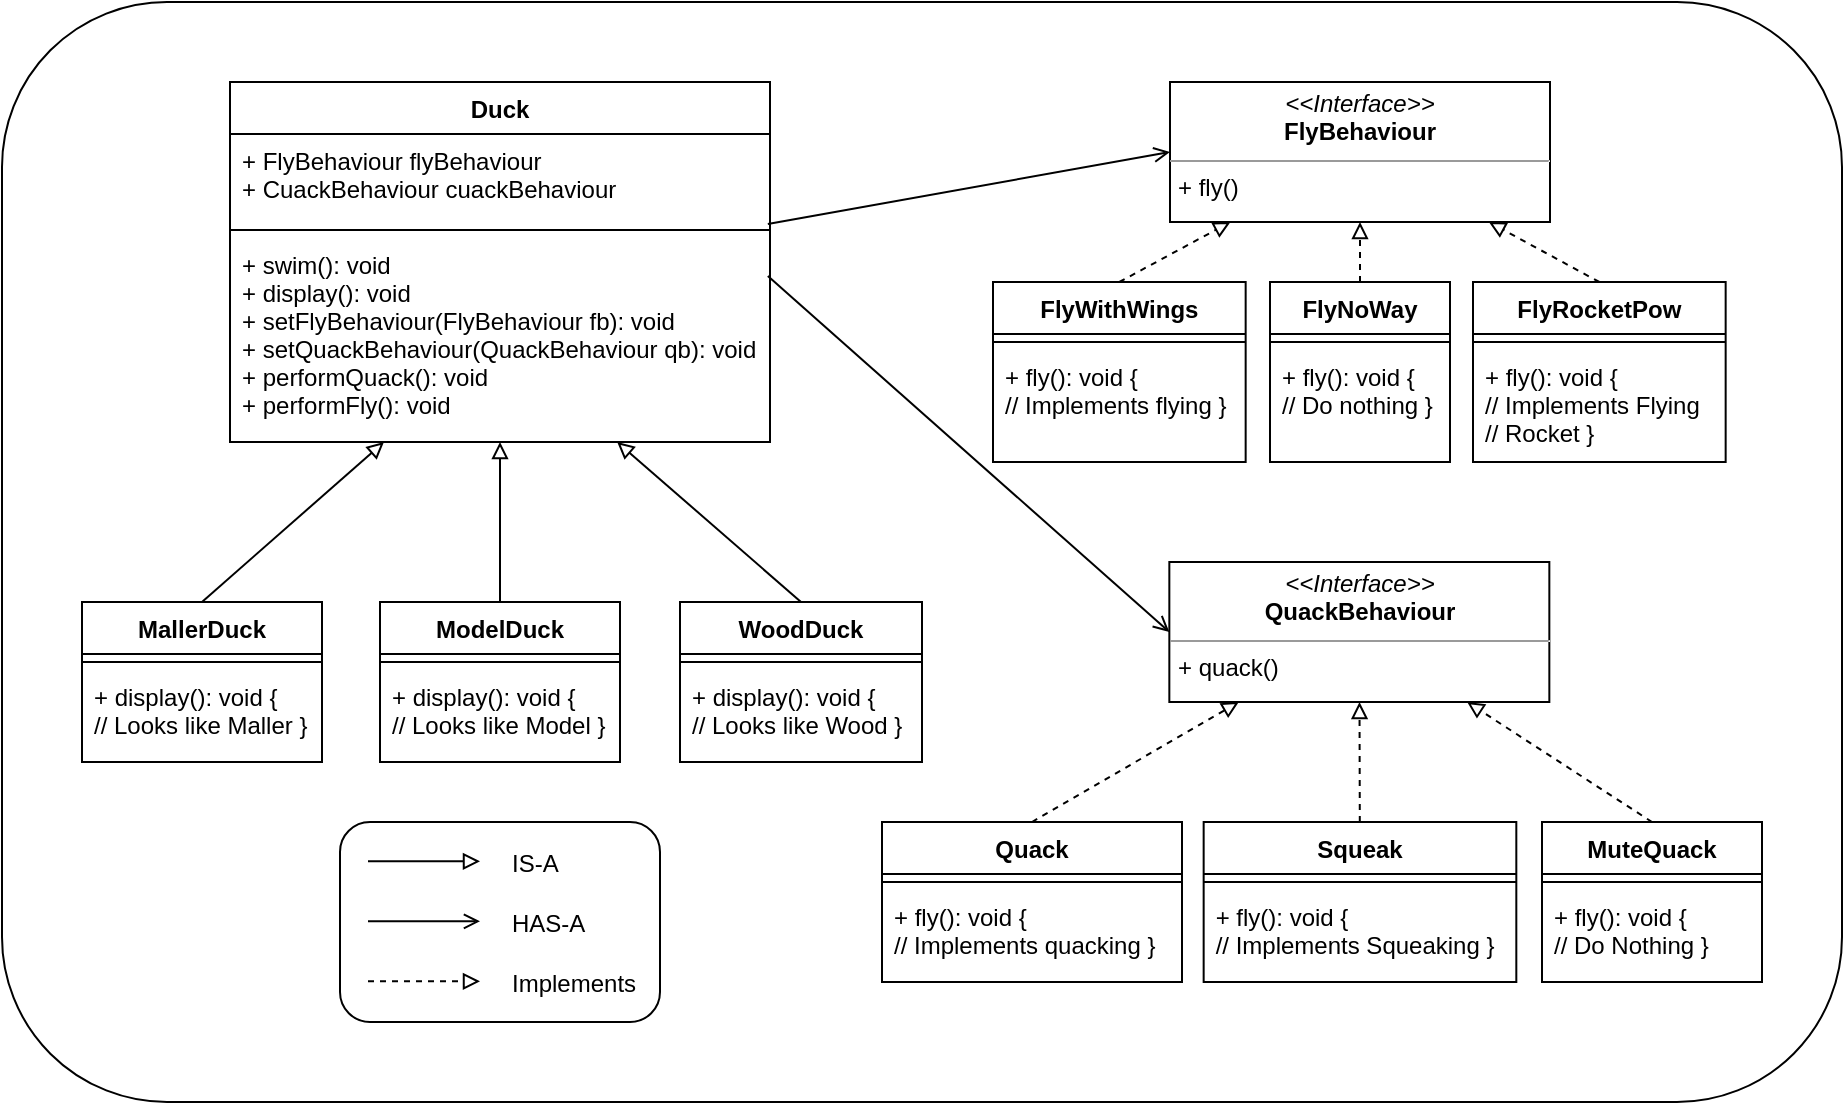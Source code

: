 <mxfile version="15.5.4" type="device"><diagram name="Page-1" id="c4acf3e9-155e-7222-9cf6-157b1a14988f"><mxGraphModel dx="1892" dy="1114" grid="1" gridSize="10" guides="1" tooltips="1" connect="1" arrows="1" fold="1" page="1" pageScale="1" pageWidth="3300" pageHeight="4681" background="none" math="0" shadow="0"><root><mxCell id="0"/><mxCell id="1" parent="0"/><mxCell id="5d2195bd80daf111-18" value="&lt;p style=&quot;margin: 0px ; margin-top: 4px ; text-align: center&quot;&gt;&lt;i&gt;&amp;lt;&amp;lt;Interface&amp;gt;&amp;gt;&lt;/i&gt;&lt;br&gt;&lt;b&gt;FlyBehaviour&lt;/b&gt;&lt;/p&gt;&lt;hr size=&quot;1&quot;&gt;&lt;p style=&quot;margin: 0px ; margin-left: 4px&quot;&gt;+ fly()&lt;br&gt;&lt;/p&gt;" style="verticalAlign=top;align=left;overflow=fill;fontSize=12;fontFamily=Helvetica;html=1;rounded=0;shadow=0;comic=0;labelBackgroundColor=none;strokeWidth=1" parent="1" vertex="1"><mxGeometry x="664" y="120" width="190" height="70" as="geometry"/></mxCell><mxCell id="U17ZXLi2iTOj9lLXLczq-2" value="Duck" style="swimlane;fontStyle=1;align=center;verticalAlign=top;childLayout=stackLayout;horizontal=1;startSize=26;horizontalStack=0;resizeParent=1;resizeParentMax=0;resizeLast=0;collapsible=1;marginBottom=0;" parent="1" vertex="1"><mxGeometry x="194" y="120" width="270" height="180" as="geometry"/></mxCell><mxCell id="U17ZXLi2iTOj9lLXLczq-3" value="+ FlyBehaviour flyBehaviour&#10;+ CuackBehaviour cuackBehaviour" style="text;strokeColor=none;fillColor=none;align=left;verticalAlign=top;spacingLeft=4;spacingRight=4;overflow=hidden;rotatable=0;points=[[0,0.5],[1,0.5]];portConstraint=eastwest;" parent="U17ZXLi2iTOj9lLXLczq-2" vertex="1"><mxGeometry y="26" width="270" height="44" as="geometry"/></mxCell><mxCell id="U17ZXLi2iTOj9lLXLczq-4" value="" style="line;strokeWidth=1;fillColor=none;align=left;verticalAlign=middle;spacingTop=-1;spacingLeft=3;spacingRight=3;rotatable=0;labelPosition=right;points=[];portConstraint=eastwest;" parent="U17ZXLi2iTOj9lLXLczq-2" vertex="1"><mxGeometry y="70" width="270" height="8" as="geometry"/></mxCell><mxCell id="U17ZXLi2iTOj9lLXLczq-5" value="+ swim(): void&#10;+ display(): void&#10;+ setFlyBehaviour(FlyBehaviour fb): void&#10;+ setQuackBehaviour(QuackBehaviour qb): void&#10;+ performQuack(): void&#10;+ performFly(): void" style="text;strokeColor=none;fillColor=none;align=left;verticalAlign=top;spacingLeft=4;spacingRight=4;overflow=hidden;rotatable=0;points=[[0,0.5],[1,0.5]];portConstraint=eastwest;" parent="U17ZXLi2iTOj9lLXLczq-2" vertex="1"><mxGeometry y="78" width="270" height="102" as="geometry"/></mxCell><mxCell id="U17ZXLi2iTOj9lLXLczq-6" style="edgeStyle=orthogonalEdgeStyle;rounded=0;orthogonalLoop=1;jettySize=auto;html=1;exitX=1;exitY=0.5;exitDx=0;exitDy=0;" parent="U17ZXLi2iTOj9lLXLczq-2" source="U17ZXLi2iTOj9lLXLczq-3" target="U17ZXLi2iTOj9lLXLczq-3" edge="1"><mxGeometry relative="1" as="geometry"/></mxCell><mxCell id="U17ZXLi2iTOj9lLXLczq-7" value="&lt;p style=&quot;margin: 0px ; margin-top: 4px ; text-align: center&quot;&gt;&lt;i&gt;&amp;lt;&amp;lt;Interface&amp;gt;&amp;gt;&lt;/i&gt;&lt;br&gt;&lt;b&gt;QuackBehaviour&lt;/b&gt;&lt;/p&gt;&lt;hr size=&quot;1&quot;&gt;&lt;p style=&quot;margin: 0px ; margin-left: 4px&quot;&gt;+ quack()&lt;br&gt;&lt;/p&gt;" style="verticalAlign=top;align=left;overflow=fill;fontSize=12;fontFamily=Helvetica;html=1;rounded=0;shadow=0;comic=0;labelBackgroundColor=none;strokeWidth=1" parent="1" vertex="1"><mxGeometry x="663.67" y="360" width="190" height="70" as="geometry"/></mxCell><mxCell id="kAT2QOS1m11v95usj7QP-1" value="MallerDuck" style="swimlane;fontStyle=1;align=center;verticalAlign=top;childLayout=stackLayout;horizontal=1;startSize=26;horizontalStack=0;resizeParent=1;resizeParentMax=0;resizeLast=0;collapsible=1;marginBottom=0;" parent="1" vertex="1"><mxGeometry x="120" y="380" width="120" height="80" as="geometry"/></mxCell><mxCell id="kAT2QOS1m11v95usj7QP-3" value="" style="line;strokeWidth=1;fillColor=none;align=left;verticalAlign=middle;spacingTop=-1;spacingLeft=3;spacingRight=3;rotatable=0;labelPosition=right;points=[];portConstraint=eastwest;" parent="kAT2QOS1m11v95usj7QP-1" vertex="1"><mxGeometry y="26" width="120" height="8" as="geometry"/></mxCell><mxCell id="kAT2QOS1m11v95usj7QP-4" value="+ display(): void {&#10;// Looks like Maller }" style="text;strokeColor=none;fillColor=none;align=left;verticalAlign=top;spacingLeft=4;spacingRight=4;overflow=hidden;rotatable=0;points=[[0,0.5],[1,0.5]];portConstraint=eastwest;" parent="kAT2QOS1m11v95usj7QP-1" vertex="1"><mxGeometry y="34" width="120" height="46" as="geometry"/></mxCell><mxCell id="kAT2QOS1m11v95usj7QP-5" style="edgeStyle=orthogonalEdgeStyle;rounded=0;orthogonalLoop=1;jettySize=auto;html=1;exitX=1;exitY=0.5;exitDx=0;exitDy=0;" parent="kAT2QOS1m11v95usj7QP-1" edge="1"><mxGeometry relative="1" as="geometry"><mxPoint x="230" y="48" as="sourcePoint"/><mxPoint x="230" y="48" as="targetPoint"/></mxGeometry></mxCell><mxCell id="kAT2QOS1m11v95usj7QP-6" value="ModelDuck" style="swimlane;fontStyle=1;align=center;verticalAlign=top;childLayout=stackLayout;horizontal=1;startSize=26;horizontalStack=0;resizeParent=1;resizeParentMax=0;resizeLast=0;collapsible=1;marginBottom=0;" parent="1" vertex="1"><mxGeometry x="269" y="380" width="120" height="80" as="geometry"/></mxCell><mxCell id="kAT2QOS1m11v95usj7QP-8" value="" style="line;strokeWidth=1;fillColor=none;align=left;verticalAlign=middle;spacingTop=-1;spacingLeft=3;spacingRight=3;rotatable=0;labelPosition=right;points=[];portConstraint=eastwest;" parent="kAT2QOS1m11v95usj7QP-6" vertex="1"><mxGeometry y="26" width="120" height="8" as="geometry"/></mxCell><mxCell id="kAT2QOS1m11v95usj7QP-9" value="+ display(): void {&#10;// Looks like Model }&#10;" style="text;strokeColor=none;fillColor=none;align=left;verticalAlign=top;spacingLeft=4;spacingRight=4;overflow=hidden;rotatable=0;points=[[0,0.5],[1,0.5]];portConstraint=eastwest;" parent="kAT2QOS1m11v95usj7QP-6" vertex="1"><mxGeometry y="34" width="120" height="46" as="geometry"/></mxCell><mxCell id="kAT2QOS1m11v95usj7QP-10" style="edgeStyle=orthogonalEdgeStyle;rounded=0;orthogonalLoop=1;jettySize=auto;html=1;exitX=1;exitY=0.5;exitDx=0;exitDy=0;" parent="kAT2QOS1m11v95usj7QP-6" edge="1"><mxGeometry relative="1" as="geometry"><mxPoint x="230" y="48" as="sourcePoint"/><mxPoint x="230" y="48" as="targetPoint"/></mxGeometry></mxCell><mxCell id="kAT2QOS1m11v95usj7QP-16" value="WoodDuck" style="swimlane;fontStyle=1;align=center;verticalAlign=top;childLayout=stackLayout;horizontal=1;startSize=26;horizontalStack=0;resizeParent=1;resizeParentMax=0;resizeLast=0;collapsible=1;marginBottom=0;" parent="1" vertex="1"><mxGeometry x="419" y="380" width="121" height="80" as="geometry"/></mxCell><mxCell id="kAT2QOS1m11v95usj7QP-17" value="" style="line;strokeWidth=1;fillColor=none;align=left;verticalAlign=middle;spacingTop=-1;spacingLeft=3;spacingRight=3;rotatable=0;labelPosition=right;points=[];portConstraint=eastwest;" parent="kAT2QOS1m11v95usj7QP-16" vertex="1"><mxGeometry y="26" width="121" height="8" as="geometry"/></mxCell><mxCell id="kAT2QOS1m11v95usj7QP-18" value="+ display(): void {&#10;// Looks like Wood }&#10;" style="text;strokeColor=none;fillColor=none;align=left;verticalAlign=top;spacingLeft=4;spacingRight=4;overflow=hidden;rotatable=0;points=[[0,0.5],[1,0.5]];portConstraint=eastwest;" parent="kAT2QOS1m11v95usj7QP-16" vertex="1"><mxGeometry y="34" width="121" height="46" as="geometry"/></mxCell><mxCell id="kAT2QOS1m11v95usj7QP-19" style="edgeStyle=orthogonalEdgeStyle;rounded=0;orthogonalLoop=1;jettySize=auto;html=1;exitX=1;exitY=0.5;exitDx=0;exitDy=0;" parent="kAT2QOS1m11v95usj7QP-16" edge="1"><mxGeometry relative="1" as="geometry"><mxPoint x="230" y="48" as="sourcePoint"/><mxPoint x="230" y="48" as="targetPoint"/></mxGeometry></mxCell><mxCell id="kAT2QOS1m11v95usj7QP-20" value="" style="endArrow=open;html=1;rounded=0;entryX=0;entryY=0.5;entryDx=0;entryDy=0;exitX=0.996;exitY=1.023;exitDx=0;exitDy=0;exitPerimeter=0;endFill=0;" parent="1" source="U17ZXLi2iTOj9lLXLczq-3" target="5d2195bd80daf111-18" edge="1"><mxGeometry width="50" height="50" relative="1" as="geometry"><mxPoint x="484" y="370" as="sourcePoint"/><mxPoint x="534" y="320" as="targetPoint"/></mxGeometry></mxCell><mxCell id="kAT2QOS1m11v95usj7QP-21" value="" style="endArrow=open;html=1;rounded=0;entryX=0;entryY=0.5;entryDx=0;entryDy=0;exitX=0.996;exitY=0.186;exitDx=0;exitDy=0;exitPerimeter=0;endFill=0;" parent="1" source="U17ZXLi2iTOj9lLXLczq-5" target="U17ZXLi2iTOj9lLXLczq-7" edge="1"><mxGeometry width="50" height="50" relative="1" as="geometry"><mxPoint x="464" y="190" as="sourcePoint"/><mxPoint x="704" y="165" as="targetPoint"/></mxGeometry></mxCell><mxCell id="kAT2QOS1m11v95usj7QP-22" value="" style="endArrow=block;html=1;rounded=0;exitX=0.5;exitY=0;exitDx=0;exitDy=0;endFill=0;" parent="1" source="kAT2QOS1m11v95usj7QP-1" target="U17ZXLi2iTOj9lLXLczq-5" edge="1"><mxGeometry width="50" height="50" relative="1" as="geometry"><mxPoint x="384" y="360" as="sourcePoint"/><mxPoint x="434" y="310" as="targetPoint"/></mxGeometry></mxCell><mxCell id="kAT2QOS1m11v95usj7QP-23" value="" style="endArrow=block;html=1;rounded=0;exitX=0.5;exitY=0;exitDx=0;exitDy=0;endFill=0;" parent="1" source="kAT2QOS1m11v95usj7QP-6" target="U17ZXLi2iTOj9lLXLczq-5" edge="1"><mxGeometry width="50" height="50" relative="1" as="geometry"><mxPoint x="214" y="390" as="sourcePoint"/><mxPoint x="334" y="300" as="targetPoint"/></mxGeometry></mxCell><mxCell id="kAT2QOS1m11v95usj7QP-24" value="" style="endArrow=block;html=1;rounded=0;exitX=0.5;exitY=0;exitDx=0;exitDy=0;endFill=0;" parent="1" source="kAT2QOS1m11v95usj7QP-16" target="U17ZXLi2iTOj9lLXLczq-5" edge="1"><mxGeometry width="50" height="50" relative="1" as="geometry"><mxPoint x="224" y="400" as="sourcePoint"/><mxPoint x="384" y="330" as="targetPoint"/></mxGeometry></mxCell><mxCell id="kAT2QOS1m11v95usj7QP-25" value="FlyWithWings" style="swimlane;fontStyle=1;align=center;verticalAlign=top;childLayout=stackLayout;horizontal=1;startSize=26;horizontalStack=0;resizeParent=1;resizeParentMax=0;resizeLast=0;collapsible=1;marginBottom=0;" parent="1" vertex="1"><mxGeometry x="575.5" y="220" width="126.33" height="90" as="geometry"/></mxCell><mxCell id="kAT2QOS1m11v95usj7QP-26" value="" style="line;strokeWidth=1;fillColor=none;align=left;verticalAlign=middle;spacingTop=-1;spacingLeft=3;spacingRight=3;rotatable=0;labelPosition=right;points=[];portConstraint=eastwest;" parent="kAT2QOS1m11v95usj7QP-25" vertex="1"><mxGeometry y="26" width="126.33" height="8" as="geometry"/></mxCell><mxCell id="kAT2QOS1m11v95usj7QP-27" value="+ fly(): void {&#10;// Implements flying }&#10;" style="text;strokeColor=none;fillColor=none;align=left;verticalAlign=top;spacingLeft=4;spacingRight=4;overflow=hidden;rotatable=0;points=[[0,0.5],[1,0.5]];portConstraint=eastwest;" parent="kAT2QOS1m11v95usj7QP-25" vertex="1"><mxGeometry y="34" width="126.33" height="56" as="geometry"/></mxCell><mxCell id="kAT2QOS1m11v95usj7QP-28" style="edgeStyle=orthogonalEdgeStyle;rounded=0;orthogonalLoop=1;jettySize=auto;html=1;exitX=1;exitY=0.5;exitDx=0;exitDy=0;" parent="kAT2QOS1m11v95usj7QP-25" edge="1"><mxGeometry relative="1" as="geometry"><mxPoint x="230" y="48" as="sourcePoint"/><mxPoint x="230" y="48" as="targetPoint"/></mxGeometry></mxCell><mxCell id="kAT2QOS1m11v95usj7QP-29" value="FlyNoWay" style="swimlane;fontStyle=1;align=center;verticalAlign=top;childLayout=stackLayout;horizontal=1;startSize=26;horizontalStack=0;resizeParent=1;resizeParentMax=0;resizeLast=0;collapsible=1;marginBottom=0;" parent="1" vertex="1"><mxGeometry x="714" y="220" width="90" height="90" as="geometry"/></mxCell><mxCell id="kAT2QOS1m11v95usj7QP-30" value="" style="line;strokeWidth=1;fillColor=none;align=left;verticalAlign=middle;spacingTop=-1;spacingLeft=3;spacingRight=3;rotatable=0;labelPosition=right;points=[];portConstraint=eastwest;" parent="kAT2QOS1m11v95usj7QP-29" vertex="1"><mxGeometry y="26" width="90" height="8" as="geometry"/></mxCell><mxCell id="kAT2QOS1m11v95usj7QP-31" value="+ fly(): void {&#10;// Do nothing }&#10;" style="text;strokeColor=none;fillColor=none;align=left;verticalAlign=top;spacingLeft=4;spacingRight=4;overflow=hidden;rotatable=0;points=[[0,0.5],[1,0.5]];portConstraint=eastwest;" parent="kAT2QOS1m11v95usj7QP-29" vertex="1"><mxGeometry y="34" width="90" height="56" as="geometry"/></mxCell><mxCell id="kAT2QOS1m11v95usj7QP-33" value="FlyRocketPow" style="swimlane;fontStyle=1;align=center;verticalAlign=top;childLayout=stackLayout;horizontal=1;startSize=26;horizontalStack=0;resizeParent=1;resizeParentMax=0;resizeLast=0;collapsible=1;marginBottom=0;" parent="1" vertex="1"><mxGeometry x="815.5" y="220" width="126.33" height="90" as="geometry"/></mxCell><mxCell id="kAT2QOS1m11v95usj7QP-34" value="" style="line;strokeWidth=1;fillColor=none;align=left;verticalAlign=middle;spacingTop=-1;spacingLeft=3;spacingRight=3;rotatable=0;labelPosition=right;points=[];portConstraint=eastwest;" parent="kAT2QOS1m11v95usj7QP-33" vertex="1"><mxGeometry y="26" width="126.33" height="8" as="geometry"/></mxCell><mxCell id="kAT2QOS1m11v95usj7QP-35" value="+ fly(): void {&#10;// Implements Flying &#10;// Rocket }&#10;" style="text;strokeColor=none;fillColor=none;align=left;verticalAlign=top;spacingLeft=4;spacingRight=4;overflow=hidden;rotatable=0;points=[[0,0.5],[1,0.5]];portConstraint=eastwest;" parent="kAT2QOS1m11v95usj7QP-33" vertex="1"><mxGeometry y="34" width="126.33" height="56" as="geometry"/></mxCell><mxCell id="kAT2QOS1m11v95usj7QP-37" value="" style="endArrow=block;html=1;rounded=0;exitX=0.5;exitY=0;exitDx=0;exitDy=0;endFill=0;dashed=1;" parent="1" source="kAT2QOS1m11v95usj7QP-25" target="5d2195bd80daf111-18" edge="1"><mxGeometry width="50" height="50" relative="1" as="geometry"><mxPoint x="644" y="310" as="sourcePoint"/><mxPoint x="694" y="260" as="targetPoint"/></mxGeometry></mxCell><mxCell id="kAT2QOS1m11v95usj7QP-38" value="" style="endArrow=block;html=1;rounded=0;exitX=0.5;exitY=0;exitDx=0;exitDy=0;endFill=0;dashed=1;" parent="1" source="kAT2QOS1m11v95usj7QP-29" target="5d2195bd80daf111-18" edge="1"><mxGeometry width="50" height="50" relative="1" as="geometry"><mxPoint x="648.67" y="240" as="sourcePoint"/><mxPoint x="712.846" y="200" as="targetPoint"/></mxGeometry></mxCell><mxCell id="kAT2QOS1m11v95usj7QP-39" value="" style="endArrow=block;html=1;rounded=0;exitX=0.5;exitY=0;exitDx=0;exitDy=0;dashed=1;endFill=0;" parent="1" source="kAT2QOS1m11v95usj7QP-33" target="5d2195bd80daf111-18" edge="1"><mxGeometry width="50" height="50" relative="1" as="geometry"><mxPoint x="658.67" y="250" as="sourcePoint"/><mxPoint x="722.846" y="210" as="targetPoint"/></mxGeometry></mxCell><mxCell id="kAT2QOS1m11v95usj7QP-40" value="Quack" style="swimlane;fontStyle=1;align=center;verticalAlign=top;childLayout=stackLayout;horizontal=1;startSize=26;horizontalStack=0;resizeParent=1;resizeParentMax=0;resizeLast=0;collapsible=1;marginBottom=0;" parent="1" vertex="1"><mxGeometry x="520" y="490" width="150" height="80" as="geometry"/></mxCell><mxCell id="kAT2QOS1m11v95usj7QP-41" value="" style="line;strokeWidth=1;fillColor=none;align=left;verticalAlign=middle;spacingTop=-1;spacingLeft=3;spacingRight=3;rotatable=0;labelPosition=right;points=[];portConstraint=eastwest;" parent="kAT2QOS1m11v95usj7QP-40" vertex="1"><mxGeometry y="26" width="150" height="8" as="geometry"/></mxCell><mxCell id="kAT2QOS1m11v95usj7QP-42" value="+ fly(): void {&#10;// Implements quacking }&#10;" style="text;strokeColor=none;fillColor=none;align=left;verticalAlign=top;spacingLeft=4;spacingRight=4;overflow=hidden;rotatable=0;points=[[0,0.5],[1,0.5]];portConstraint=eastwest;" parent="kAT2QOS1m11v95usj7QP-40" vertex="1"><mxGeometry y="34" width="150" height="46" as="geometry"/></mxCell><mxCell id="kAT2QOS1m11v95usj7QP-43" style="edgeStyle=orthogonalEdgeStyle;rounded=0;orthogonalLoop=1;jettySize=auto;html=1;exitX=1;exitY=0.5;exitDx=0;exitDy=0;" parent="kAT2QOS1m11v95usj7QP-40" edge="1"><mxGeometry relative="1" as="geometry"><mxPoint x="230" y="48" as="sourcePoint"/><mxPoint x="230" y="48" as="targetPoint"/></mxGeometry></mxCell><mxCell id="kAT2QOS1m11v95usj7QP-44" value="Squeak" style="swimlane;fontStyle=1;align=center;verticalAlign=top;childLayout=stackLayout;horizontal=1;startSize=26;horizontalStack=0;resizeParent=1;resizeParentMax=0;resizeLast=0;collapsible=1;marginBottom=0;" parent="1" vertex="1"><mxGeometry x="680.83" y="490" width="156.33" height="80" as="geometry"/></mxCell><mxCell id="kAT2QOS1m11v95usj7QP-45" value="" style="line;strokeWidth=1;fillColor=none;align=left;verticalAlign=middle;spacingTop=-1;spacingLeft=3;spacingRight=3;rotatable=0;labelPosition=right;points=[];portConstraint=eastwest;" parent="kAT2QOS1m11v95usj7QP-44" vertex="1"><mxGeometry y="26" width="156.33" height="8" as="geometry"/></mxCell><mxCell id="kAT2QOS1m11v95usj7QP-46" value="+ fly(): void {&#10;// Implements Squeaking }&#10;" style="text;strokeColor=none;fillColor=none;align=left;verticalAlign=top;spacingLeft=4;spacingRight=4;overflow=hidden;rotatable=0;points=[[0,0.5],[1,0.5]];portConstraint=eastwest;" parent="kAT2QOS1m11v95usj7QP-44" vertex="1"><mxGeometry y="34" width="156.33" height="46" as="geometry"/></mxCell><mxCell id="kAT2QOS1m11v95usj7QP-47" style="edgeStyle=orthogonalEdgeStyle;rounded=0;orthogonalLoop=1;jettySize=auto;html=1;exitX=1;exitY=0.5;exitDx=0;exitDy=0;" parent="kAT2QOS1m11v95usj7QP-44" edge="1"><mxGeometry relative="1" as="geometry"><mxPoint x="230" y="48" as="sourcePoint"/><mxPoint x="230" y="48" as="targetPoint"/></mxGeometry></mxCell><mxCell id="kAT2QOS1m11v95usj7QP-48" value="MuteQuack" style="swimlane;fontStyle=1;align=center;verticalAlign=top;childLayout=stackLayout;horizontal=1;startSize=26;horizontalStack=0;resizeParent=1;resizeParentMax=0;resizeLast=0;collapsible=1;marginBottom=0;" parent="1" vertex="1"><mxGeometry x="850" y="490" width="110" height="80" as="geometry"/></mxCell><mxCell id="kAT2QOS1m11v95usj7QP-49" value="" style="line;strokeWidth=1;fillColor=none;align=left;verticalAlign=middle;spacingTop=-1;spacingLeft=3;spacingRight=3;rotatable=0;labelPosition=right;points=[];portConstraint=eastwest;" parent="kAT2QOS1m11v95usj7QP-48" vertex="1"><mxGeometry y="26" width="110" height="8" as="geometry"/></mxCell><mxCell id="kAT2QOS1m11v95usj7QP-50" value="+ fly(): void {&#10;// Do Nothing }&#10;" style="text;strokeColor=none;fillColor=none;align=left;verticalAlign=top;spacingLeft=4;spacingRight=4;overflow=hidden;rotatable=0;points=[[0,0.5],[1,0.5]];portConstraint=eastwest;" parent="kAT2QOS1m11v95usj7QP-48" vertex="1"><mxGeometry y="34" width="110" height="46" as="geometry"/></mxCell><mxCell id="kAT2QOS1m11v95usj7QP-52" value="" style="endArrow=block;html=1;rounded=0;exitX=0.5;exitY=0;exitDx=0;exitDy=0;dashed=1;endFill=0;" parent="1" source="kAT2QOS1m11v95usj7QP-48" target="U17ZXLi2iTOj9lLXLczq-7" edge="1"><mxGeometry width="50" height="50" relative="1" as="geometry"><mxPoint x="888.67" y="240" as="sourcePoint"/><mxPoint x="824.846" y="200" as="targetPoint"/></mxGeometry></mxCell><mxCell id="kAT2QOS1m11v95usj7QP-53" value="" style="endArrow=block;html=1;rounded=0;dashed=1;endFill=0;" parent="1" source="kAT2QOS1m11v95usj7QP-44" target="U17ZXLi2iTOj9lLXLczq-7" edge="1"><mxGeometry width="50" height="50" relative="1" as="geometry"><mxPoint x="888.67" y="490" as="sourcePoint"/><mxPoint x="818.082" y="440" as="targetPoint"/></mxGeometry></mxCell><mxCell id="kAT2QOS1m11v95usj7QP-54" value="" style="endArrow=block;html=1;rounded=0;dashed=1;endFill=0;exitX=0.5;exitY=0;exitDx=0;exitDy=0;" parent="1" source="kAT2QOS1m11v95usj7QP-40" target="U17ZXLi2iTOj9lLXLczq-7" edge="1"><mxGeometry width="50" height="50" relative="1" as="geometry"><mxPoint x="898.67" y="500" as="sourcePoint"/><mxPoint x="828.082" y="450" as="targetPoint"/></mxGeometry></mxCell><mxCell id="hT94a6hjElOacKV_qmIQ-1" value="" style="endArrow=open;html=1;rounded=0;exitX=0.996;exitY=1.023;exitDx=0;exitDy=0;exitPerimeter=0;endFill=0;" edge="1" parent="1"><mxGeometry width="50" height="50" relative="1" as="geometry"><mxPoint x="263.0" y="539.682" as="sourcePoint"/><mxPoint x="319" y="539.67" as="targetPoint"/></mxGeometry></mxCell><mxCell id="hT94a6hjElOacKV_qmIQ-2" value="" style="endArrow=block;html=1;rounded=0;exitX=0.5;exitY=0;exitDx=0;exitDy=0;endFill=0;" edge="1" parent="1"><mxGeometry width="50" height="50" relative="1" as="geometry"><mxPoint x="263" y="509.67" as="sourcePoint"/><mxPoint x="319" y="509.67" as="targetPoint"/></mxGeometry></mxCell><mxCell id="hT94a6hjElOacKV_qmIQ-3" value="" style="endArrow=block;html=1;rounded=0;dashed=1;endFill=0;exitX=0.5;exitY=0;exitDx=0;exitDy=0;" edge="1" parent="1"><mxGeometry width="50" height="50" relative="1" as="geometry"><mxPoint x="263.0" y="569.67" as="sourcePoint"/><mxPoint x="319" y="569.67" as="targetPoint"/></mxGeometry></mxCell><mxCell id="hT94a6hjElOacKV_qmIQ-4" value="IS-A" style="text;strokeColor=none;fillColor=none;align=left;verticalAlign=middle;spacingLeft=4;spacingRight=4;overflow=hidden;points=[[0,0.5],[1,0.5]];portConstraint=eastwest;rotatable=0;" vertex="1" parent="1"><mxGeometry x="329" y="495" width="50" height="30" as="geometry"/></mxCell><mxCell id="hT94a6hjElOacKV_qmIQ-5" value="HAS-A" style="text;strokeColor=none;fillColor=none;align=left;verticalAlign=middle;spacingLeft=4;spacingRight=4;overflow=hidden;points=[[0,0.5],[1,0.5]];portConstraint=eastwest;rotatable=0;" vertex="1" parent="1"><mxGeometry x="329" y="525" width="50" height="30" as="geometry"/></mxCell><mxCell id="hT94a6hjElOacKV_qmIQ-6" value="Implements" style="text;strokeColor=none;fillColor=none;align=left;verticalAlign=middle;spacingLeft=4;spacingRight=4;overflow=hidden;points=[[0,0.5],[1,0.5]];portConstraint=eastwest;rotatable=0;" vertex="1" parent="1"><mxGeometry x="329" y="555" width="80" height="30" as="geometry"/></mxCell><mxCell id="hT94a6hjElOacKV_qmIQ-7" value="" style="rounded=1;whiteSpace=wrap;html=1;fillColor=none;" vertex="1" parent="1"><mxGeometry x="249" y="490" width="160" height="100" as="geometry"/></mxCell><mxCell id="hT94a6hjElOacKV_qmIQ-10" value="" style="rounded=1;whiteSpace=wrap;html=1;fillColor=none;" vertex="1" parent="1"><mxGeometry x="80" y="80" width="920" height="550" as="geometry"/></mxCell></root></mxGraphModel></diagram></mxfile>